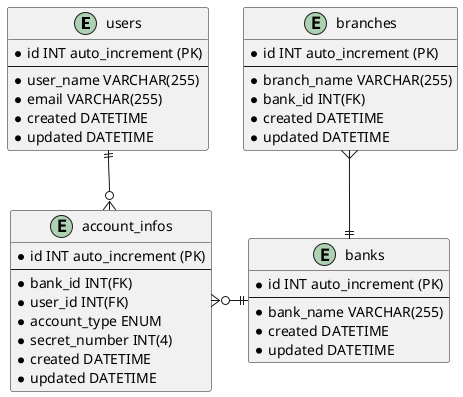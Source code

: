 @startuml oidc_tutorial
entity users {
  * id INT auto_increment (PK)
  ---
  * user_name VARCHAR(255)
  * email VARCHAR(255)
  * created DATETIME
  * updated DATETIME
}

entity account_infos {
  * id INT auto_increment (PK)
  ---
  * bank_id INT(FK)
  * user_id INT(FK)
  * account_type ENUM
  * secret_number INT(4)
  * created DATETIME
  * updated DATETIME
}

entity banks {
  * id INT auto_increment (PK)
  ---
  * bank_name VARCHAR(255)
  * created DATETIME
  * updated DATETIME
}

entity branches {
  * id INT auto_increment (PK)
  ---
  * branch_name VARCHAR(255)
  * bank_id INT(FK)
  * created DATETIME
  * updated DATETIME
}

users ||--o{ account_infos
account_infos }o-r-|| banks
banks ||-u-{ branches

@enduml